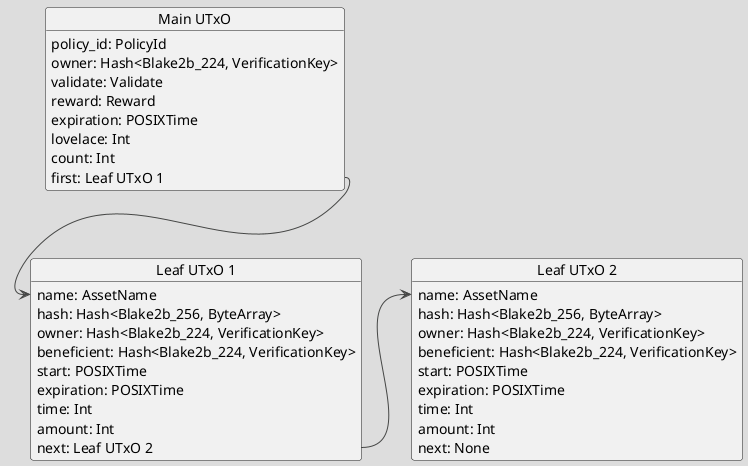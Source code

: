@startuml Inputs
!theme toy

object "Main UTxO" as Main {
    policy_id: PolicyId
    owner: Hash<Blake2b_224, VerificationKey>
    validate: Validate
    reward: Reward
    expiration: POSIXTime
    lovelace: Int
    count: Int
    first: Leaf UTxO 1
}

object "Leaf UTxO 1" as First  {
    name: AssetName
    hash: Hash<Blake2b_256, ByteArray>
    owner: Hash<Blake2b_224, VerificationKey>
    beneficient: Hash<Blake2b_224, VerificationKey>
    start: POSIXTime
    expiration: POSIXTime
    time: Int
    amount: Int
    next: Leaf UTxO 2
}

object "Leaf UTxO 2" as Second  {
    name: AssetName
    hash: Hash<Blake2b_256, ByteArray>
    owner: Hash<Blake2b_224, VerificationKey>
    beneficient: Hash<Blake2b_224, VerificationKey>
    start: POSIXTime
    expiration: POSIXTime
    time: Int
    amount: Int
    next: None
}

Main::first --> First::name
First::next -> Second::name
@enduml